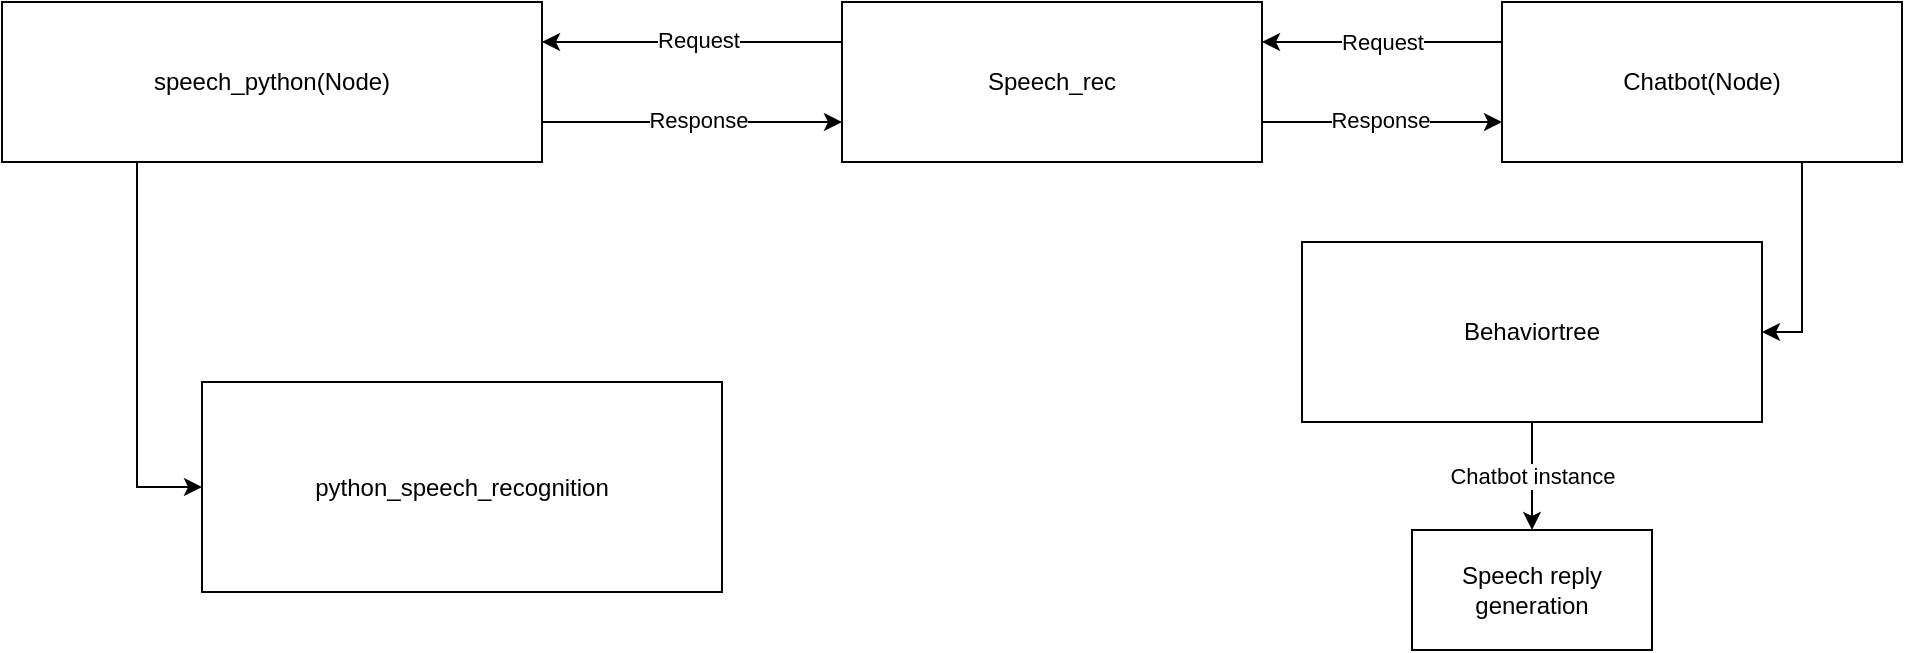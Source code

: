 <mxfile version="21.1.4" type="github">
  <diagram name="Page-1" id="u_sAQxTu393D8Fef6HZW">
    <mxGraphModel dx="880" dy="463" grid="1" gridSize="10" guides="1" tooltips="1" connect="1" arrows="1" fold="1" page="1" pageScale="1" pageWidth="850" pageHeight="1100" math="0" shadow="0">
      <root>
        <mxCell id="0" />
        <mxCell id="1" parent="0" />
        <mxCell id="KU8-5TRD34kJplSvUw6b-4" style="edgeStyle=orthogonalEdgeStyle;rounded=0;orthogonalLoop=1;jettySize=auto;html=1;exitX=1;exitY=0.75;exitDx=0;exitDy=0;entryX=0;entryY=0.75;entryDx=0;entryDy=0;" edge="1" parent="1" source="l5Z1TcpUIsbjkMdmSIx9-1" target="KU8-5TRD34kJplSvUw6b-1">
          <mxGeometry relative="1" as="geometry" />
        </mxCell>
        <mxCell id="KU8-5TRD34kJplSvUw6b-7" value="Response" style="edgeLabel;html=1;align=center;verticalAlign=middle;resizable=0;points=[];" vertex="1" connectable="0" parent="KU8-5TRD34kJplSvUw6b-4">
          <mxGeometry x="0.449" y="-2" relative="1" as="geometry">
            <mxPoint x="-31" y="-3" as="offset" />
          </mxGeometry>
        </mxCell>
        <mxCell id="KU8-5TRD34kJplSvUw6b-10" style="edgeStyle=orthogonalEdgeStyle;rounded=0;orthogonalLoop=1;jettySize=auto;html=1;exitX=0.25;exitY=1;exitDx=0;exitDy=0;entryX=0;entryY=0.5;entryDx=0;entryDy=0;" edge="1" parent="1" source="l5Z1TcpUIsbjkMdmSIx9-1" target="l5Z1TcpUIsbjkMdmSIx9-10">
          <mxGeometry relative="1" as="geometry" />
        </mxCell>
        <mxCell id="l5Z1TcpUIsbjkMdmSIx9-1" value="speech_python(Node)" style="rounded=0;whiteSpace=wrap;html=1;" parent="1" vertex="1">
          <mxGeometry x="150" y="200" width="270" height="80" as="geometry" />
        </mxCell>
        <mxCell id="l5Z1TcpUIsbjkMdmSIx9-4" style="edgeStyle=orthogonalEdgeStyle;rounded=0;orthogonalLoop=1;jettySize=auto;html=1;exitX=0.75;exitY=1;exitDx=0;exitDy=0;entryX=1;entryY=0.5;entryDx=0;entryDy=0;" parent="1" source="l5Z1TcpUIsbjkMdmSIx9-5" target="l5Z1TcpUIsbjkMdmSIx9-6" edge="1">
          <mxGeometry relative="1" as="geometry" />
        </mxCell>
        <mxCell id="KU8-5TRD34kJplSvUw6b-2" value="Request" style="edgeStyle=orthogonalEdgeStyle;rounded=0;orthogonalLoop=1;jettySize=auto;html=1;exitX=0;exitY=0.25;exitDx=0;exitDy=0;entryX=1;entryY=0.25;entryDx=0;entryDy=0;" edge="1" parent="1" source="l5Z1TcpUIsbjkMdmSIx9-5" target="KU8-5TRD34kJplSvUw6b-1">
          <mxGeometry relative="1" as="geometry" />
        </mxCell>
        <mxCell id="l5Z1TcpUIsbjkMdmSIx9-5" value="Chatbot(Node)" style="rounded=0;whiteSpace=wrap;html=1;" parent="1" vertex="1">
          <mxGeometry x="900" y="200" width="200" height="80" as="geometry" />
        </mxCell>
        <mxCell id="KU8-5TRD34kJplSvUw6b-12" value="Chatbot instance" style="edgeStyle=orthogonalEdgeStyle;rounded=0;orthogonalLoop=1;jettySize=auto;html=1;exitX=0.5;exitY=1;exitDx=0;exitDy=0;entryX=0.5;entryY=0;entryDx=0;entryDy=0;" edge="1" parent="1" source="l5Z1TcpUIsbjkMdmSIx9-6" target="KU8-5TRD34kJplSvUw6b-11">
          <mxGeometry relative="1" as="geometry" />
        </mxCell>
        <mxCell id="l5Z1TcpUIsbjkMdmSIx9-6" value="Behaviortree" style="rounded=0;whiteSpace=wrap;html=1;" parent="1" vertex="1">
          <mxGeometry x="800" y="320" width="230" height="90" as="geometry" />
        </mxCell>
        <mxCell id="l5Z1TcpUIsbjkMdmSIx9-10" value="python_speech_recognition" style="rounded=0;whiteSpace=wrap;html=1;" parent="1" vertex="1">
          <mxGeometry x="250" y="390" width="260" height="105" as="geometry" />
        </mxCell>
        <mxCell id="KU8-5TRD34kJplSvUw6b-3" style="edgeStyle=orthogonalEdgeStyle;rounded=0;orthogonalLoop=1;jettySize=auto;html=1;exitX=0;exitY=0.25;exitDx=0;exitDy=0;entryX=1;entryY=0.25;entryDx=0;entryDy=0;" edge="1" parent="1" source="KU8-5TRD34kJplSvUw6b-1" target="l5Z1TcpUIsbjkMdmSIx9-1">
          <mxGeometry relative="1" as="geometry" />
        </mxCell>
        <mxCell id="KU8-5TRD34kJplSvUw6b-6" value="Request" style="edgeLabel;html=1;align=center;verticalAlign=middle;resizable=0;points=[];" vertex="1" connectable="0" parent="KU8-5TRD34kJplSvUw6b-3">
          <mxGeometry x="-0.334" y="-1" relative="1" as="geometry">
            <mxPoint x="-22" as="offset" />
          </mxGeometry>
        </mxCell>
        <mxCell id="KU8-5TRD34kJplSvUw6b-5" style="edgeStyle=orthogonalEdgeStyle;rounded=0;orthogonalLoop=1;jettySize=auto;html=1;exitX=1;exitY=0.75;exitDx=0;exitDy=0;entryX=0;entryY=0.75;entryDx=0;entryDy=0;" edge="1" parent="1" source="KU8-5TRD34kJplSvUw6b-1" target="l5Z1TcpUIsbjkMdmSIx9-5">
          <mxGeometry relative="1" as="geometry" />
        </mxCell>
        <mxCell id="KU8-5TRD34kJplSvUw6b-8" value="Response" style="edgeLabel;html=1;align=center;verticalAlign=middle;resizable=0;points=[];" vertex="1" connectable="0" parent="KU8-5TRD34kJplSvUw6b-5">
          <mxGeometry x="-0.425" y="1" relative="1" as="geometry">
            <mxPoint x="24" as="offset" />
          </mxGeometry>
        </mxCell>
        <mxCell id="KU8-5TRD34kJplSvUw6b-1" value="Speech_rec" style="rounded=0;whiteSpace=wrap;html=1;" vertex="1" parent="1">
          <mxGeometry x="570" y="200" width="210" height="80" as="geometry" />
        </mxCell>
        <mxCell id="KU8-5TRD34kJplSvUw6b-11" value="Speech reply generation" style="rounded=0;whiteSpace=wrap;html=1;" vertex="1" parent="1">
          <mxGeometry x="855" y="464" width="120" height="60" as="geometry" />
        </mxCell>
      </root>
    </mxGraphModel>
  </diagram>
</mxfile>
